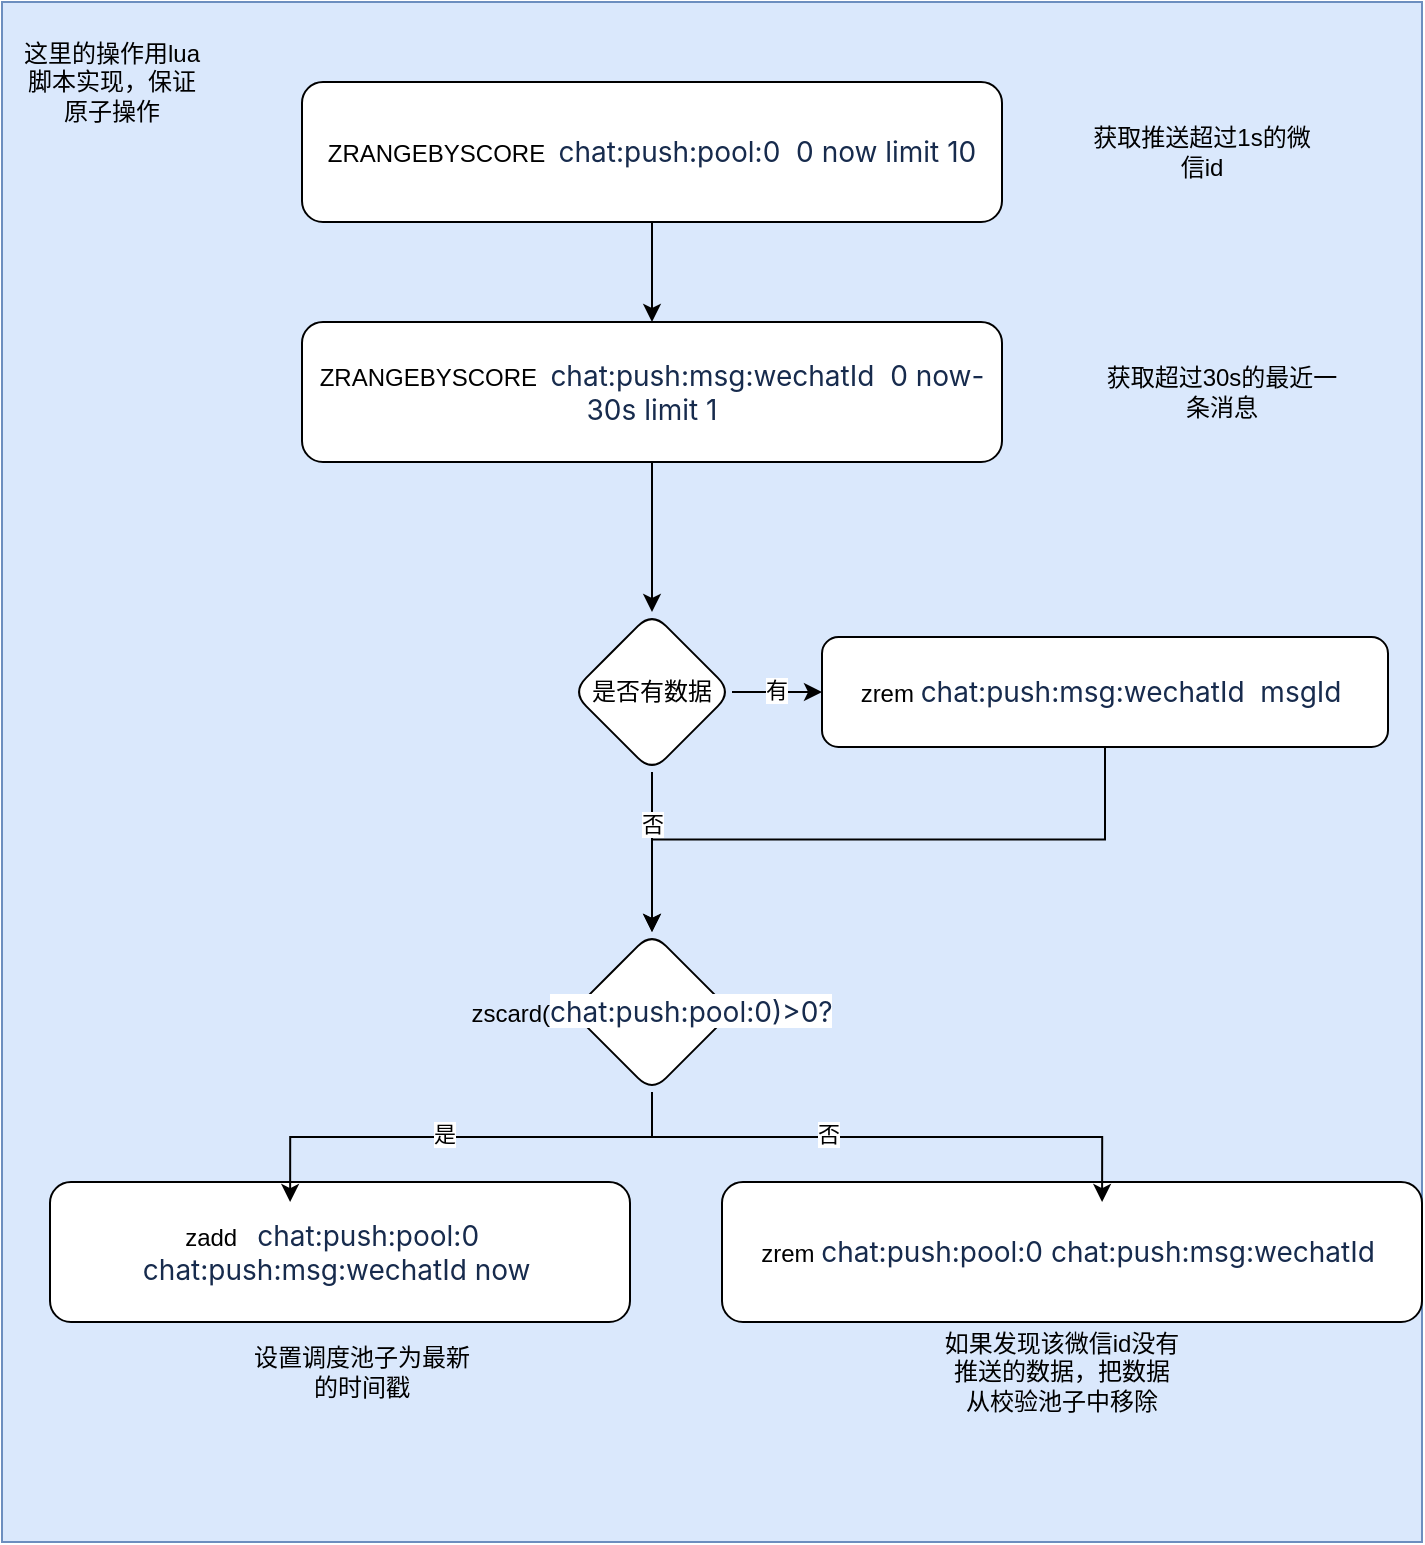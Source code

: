 <mxfile version="24.9.3">
  <diagram name="第 1 页" id="Dj7ZMOlqqRTxiMXy6nXF">
    <mxGraphModel dx="984" dy="1876" grid="1" gridSize="10" guides="1" tooltips="1" connect="1" arrows="1" fold="1" page="1" pageScale="1" pageWidth="827" pageHeight="1169" math="0" shadow="0">
      <root>
        <mxCell id="0" />
        <mxCell id="1" parent="0" />
        <mxCell id="oY4tXYWYpJa_dLLlIFJh-15" value="" style="rounded=0;whiteSpace=wrap;html=1;fillColor=#dae8fc;strokeColor=#6c8ebf;" parent="1" vertex="1">
          <mxGeometry x="100" y="-50" width="710" height="770" as="geometry" />
        </mxCell>
        <mxCell id="JLOEnSss2PFi8Fotbn9D-2" value="" style="edgeStyle=orthogonalEdgeStyle;rounded=0;orthogonalLoop=1;jettySize=auto;html=1;" parent="1" source="oY4tXYWYpJa_dLLlIFJh-2" target="JLOEnSss2PFi8Fotbn9D-1" edge="1">
          <mxGeometry relative="1" as="geometry" />
        </mxCell>
        <mxCell id="oY4tXYWYpJa_dLLlIFJh-2" value="ZRANGEBYSCORE&amp;nbsp;&amp;nbsp;&lt;span style=&quot;color: rgb(23, 43, 77); font-family: -apple-system, &amp;quot;system-ui&amp;quot;, &amp;quot;Segoe UI&amp;quot;, Roboto, Oxygen, Ubuntu, &amp;quot;Fira Sans&amp;quot;, &amp;quot;Droid Sans&amp;quot;, &amp;quot;Helvetica Neue&amp;quot;, sans-serif; font-size: 14px; text-align: start; background-color: rgb(255, 255, 255);&quot;&gt;chat:push:pool:0&amp;nbsp; 0 now limit 10&lt;/span&gt;" style="rounded=1;whiteSpace=wrap;html=1;" parent="1" vertex="1">
          <mxGeometry x="250" y="-10" width="350" height="70" as="geometry" />
        </mxCell>
        <mxCell id="oY4tXYWYpJa_dLLlIFJh-3" value="获取推送超过1s的微信id" style="text;html=1;align=center;verticalAlign=middle;whiteSpace=wrap;rounded=0;" parent="1" vertex="1">
          <mxGeometry x="640" width="120" height="50" as="geometry" />
        </mxCell>
        <mxCell id="3K2m-tVRlr8SHnRRfaav-12" style="edgeStyle=orthogonalEdgeStyle;rounded=0;orthogonalLoop=1;jettySize=auto;html=1;exitX=0.5;exitY=1;exitDx=0;exitDy=0;entryX=0.5;entryY=0;entryDx=0;entryDy=0;" edge="1" parent="1" source="oY4tXYWYpJa_dLLlIFJh-4" target="3K2m-tVRlr8SHnRRfaav-9">
          <mxGeometry relative="1" as="geometry" />
        </mxCell>
        <mxCell id="oY4tXYWYpJa_dLLlIFJh-4" value="zrem&amp;nbsp;&lt;span style=&quot;color: rgb(23, 43, 77); font-family: -apple-system, &amp;quot;system-ui&amp;quot;, &amp;quot;Segoe UI&amp;quot;, Roboto, Oxygen, Ubuntu, &amp;quot;Fira Sans&amp;quot;, &amp;quot;Droid Sans&amp;quot;, &amp;quot;Helvetica Neue&amp;quot;, sans-serif; font-size: 14px; text-align: left; background-color: rgb(255, 255, 255);&quot;&gt;chat:push:msg:wechatId&amp;nbsp; msgId&amp;nbsp;&lt;/span&gt;" style="rounded=1;whiteSpace=wrap;html=1;" parent="1" vertex="1">
          <mxGeometry x="510" y="267.5" width="283" height="55" as="geometry" />
        </mxCell>
        <mxCell id="oY4tXYWYpJa_dLLlIFJh-6" value="获取超过30s的最近一条消息" style="text;html=1;align=center;verticalAlign=middle;whiteSpace=wrap;rounded=0;" parent="1" vertex="1">
          <mxGeometry x="650" y="120" width="120" height="50" as="geometry" />
        </mxCell>
        <mxCell id="oY4tXYWYpJa_dLLlIFJh-11" value="zrem&amp;nbsp;&lt;span style=&quot;color: rgb(23, 43, 77); font-family: -apple-system, &amp;quot;system-ui&amp;quot;, &amp;quot;Segoe UI&amp;quot;, Roboto, Oxygen, Ubuntu, &amp;quot;Fira Sans&amp;quot;, &amp;quot;Droid Sans&amp;quot;, &amp;quot;Helvetica Neue&amp;quot;, sans-serif; font-size: 14px; text-align: start; background-color: rgb(255, 255, 255);&quot;&gt;chat:push:pool:0&amp;nbsp;&lt;/span&gt;&lt;span style=&quot;color: rgb(23, 43, 77); font-family: -apple-system, &amp;quot;system-ui&amp;quot;, &amp;quot;Segoe UI&amp;quot;, Roboto, Oxygen, Ubuntu, &amp;quot;Fira Sans&amp;quot;, &amp;quot;Droid Sans&amp;quot;, &amp;quot;Helvetica Neue&amp;quot;, sans-serif; font-size: 14px; text-align: left; background-color: rgb(255, 255, 255);&quot;&gt;chat:push:msg:wechatId&lt;/span&gt;&lt;span style=&quot;color: rgb(23, 43, 77); font-family: -apple-system, &amp;quot;system-ui&amp;quot;, &amp;quot;Segoe UI&amp;quot;, Roboto, Oxygen, Ubuntu, &amp;quot;Fira Sans&amp;quot;, &amp;quot;Droid Sans&amp;quot;, &amp;quot;Helvetica Neue&amp;quot;, sans-serif; font-size: 14px; text-align: start; background-color: rgb(255, 255, 255);&quot;&gt;&amp;nbsp;&lt;/span&gt;" style="rounded=1;whiteSpace=wrap;html=1;" parent="1" vertex="1">
          <mxGeometry x="460" y="540" width="350" height="70" as="geometry" />
        </mxCell>
        <mxCell id="oY4tXYWYpJa_dLLlIFJh-14" value="如果发现该微信id没有推送的数据，把数据从校验池子中移除" style="text;html=1;align=center;verticalAlign=middle;whiteSpace=wrap;rounded=0;" parent="1" vertex="1">
          <mxGeometry x="570" y="610" width="120" height="50" as="geometry" />
        </mxCell>
        <mxCell id="oY4tXYWYpJa_dLLlIFJh-16" value="这里的操作用lua脚本实现，保证原子操作" style="text;html=1;align=center;verticalAlign=middle;whiteSpace=wrap;rounded=0;" parent="1" vertex="1">
          <mxGeometry x="110" y="-40" width="90" height="60" as="geometry" />
        </mxCell>
        <mxCell id="oY4tXYWYpJa_dLLlIFJh-17" value="zadd&amp;nbsp;&amp;nbsp;&amp;nbsp;&lt;span style=&quot;color: rgb(23, 43, 77); font-family: -apple-system, &amp;quot;system-ui&amp;quot;, &amp;quot;Segoe UI&amp;quot;, Roboto, Oxygen, Ubuntu, &amp;quot;Fira Sans&amp;quot;, &amp;quot;Droid Sans&amp;quot;, &amp;quot;Helvetica Neue&amp;quot;, sans-serif; font-size: 14px; text-align: start; background-color: rgb(255, 255, 255);&quot;&gt;chat:push:pool:0&amp;nbsp;&amp;nbsp;&lt;/span&gt;&lt;div&gt;&lt;span style=&quot;color: rgb(23, 43, 77); font-family: -apple-system, &amp;quot;system-ui&amp;quot;, &amp;quot;Segoe UI&amp;quot;, Roboto, Oxygen, Ubuntu, &amp;quot;Fira Sans&amp;quot;, &amp;quot;Droid Sans&amp;quot;, &amp;quot;Helvetica Neue&amp;quot;, sans-serif; font-size: 14px; text-align: left; background-color: rgb(255, 255, 255);&quot;&gt;chat:push:msg:wechatId now&lt;/span&gt;&amp;nbsp;&lt;/div&gt;" style="rounded=1;whiteSpace=wrap;html=1;" parent="1" vertex="1">
          <mxGeometry x="124" y="540" width="290" height="70" as="geometry" />
        </mxCell>
        <mxCell id="oY4tXYWYpJa_dLLlIFJh-20" value="设置调度池子为最新的时间戳" style="text;html=1;align=center;verticalAlign=middle;whiteSpace=wrap;rounded=0;" parent="1" vertex="1">
          <mxGeometry x="220" y="610" width="120" height="50" as="geometry" />
        </mxCell>
        <mxCell id="3K2m-tVRlr8SHnRRfaav-2" value="" style="edgeStyle=orthogonalEdgeStyle;rounded=0;orthogonalLoop=1;jettySize=auto;html=1;" edge="1" parent="1" source="JLOEnSss2PFi8Fotbn9D-1" target="3K2m-tVRlr8SHnRRfaav-1">
          <mxGeometry relative="1" as="geometry" />
        </mxCell>
        <mxCell id="JLOEnSss2PFi8Fotbn9D-1" value="ZRANGEBYSCORE&amp;nbsp;&amp;nbsp;&lt;span style=&quot;color: rgb(23, 43, 77); font-family: -apple-system, &amp;quot;system-ui&amp;quot;, &amp;quot;Segoe UI&amp;quot;, Roboto, Oxygen, Ubuntu, &amp;quot;Fira Sans&amp;quot;, &amp;quot;Droid Sans&amp;quot;, &amp;quot;Helvetica Neue&amp;quot;, sans-serif; font-size: 14px; text-align: left; background-color: rgb(255, 255, 255);&quot;&gt;chat:push:msg:wechatId&lt;/span&gt;&lt;span style=&quot;color: rgb(23, 43, 77); font-family: -apple-system, &amp;quot;system-ui&amp;quot;, &amp;quot;Segoe UI&amp;quot;, Roboto, Oxygen, Ubuntu, &amp;quot;Fira Sans&amp;quot;, &amp;quot;Droid Sans&amp;quot;, &amp;quot;Helvetica Neue&amp;quot;, sans-serif; font-size: 14px; text-align: start; background-color: rgb(255, 255, 255);&quot;&gt;&amp;nbsp; 0 now-30s limit 1&lt;/span&gt;" style="rounded=1;whiteSpace=wrap;html=1;" parent="1" vertex="1">
          <mxGeometry x="250" y="110" width="350" height="70" as="geometry" />
        </mxCell>
        <mxCell id="3K2m-tVRlr8SHnRRfaav-7" style="edgeStyle=orthogonalEdgeStyle;rounded=0;orthogonalLoop=1;jettySize=auto;html=1;exitX=1;exitY=0.5;exitDx=0;exitDy=0;entryX=0;entryY=0.5;entryDx=0;entryDy=0;" edge="1" parent="1" source="3K2m-tVRlr8SHnRRfaav-1" target="oY4tXYWYpJa_dLLlIFJh-4">
          <mxGeometry relative="1" as="geometry" />
        </mxCell>
        <mxCell id="3K2m-tVRlr8SHnRRfaav-8" value="有" style="edgeLabel;html=1;align=center;verticalAlign=middle;resizable=0;points=[];" vertex="1" connectable="0" parent="3K2m-tVRlr8SHnRRfaav-7">
          <mxGeometry x="-0.022" y="1" relative="1" as="geometry">
            <mxPoint as="offset" />
          </mxGeometry>
        </mxCell>
        <mxCell id="3K2m-tVRlr8SHnRRfaav-10" value="" style="edgeStyle=orthogonalEdgeStyle;rounded=0;orthogonalLoop=1;jettySize=auto;html=1;" edge="1" parent="1" source="3K2m-tVRlr8SHnRRfaav-1" target="3K2m-tVRlr8SHnRRfaav-9">
          <mxGeometry relative="1" as="geometry" />
        </mxCell>
        <mxCell id="3K2m-tVRlr8SHnRRfaav-11" value="否" style="edgeLabel;html=1;align=center;verticalAlign=middle;resizable=0;points=[];" vertex="1" connectable="0" parent="3K2m-tVRlr8SHnRRfaav-10">
          <mxGeometry x="-0.35" relative="1" as="geometry">
            <mxPoint as="offset" />
          </mxGeometry>
        </mxCell>
        <mxCell id="3K2m-tVRlr8SHnRRfaav-1" value="是否有数据" style="rhombus;whiteSpace=wrap;html=1;rounded=1;" vertex="1" parent="1">
          <mxGeometry x="385" y="255" width="80" height="80" as="geometry" />
        </mxCell>
        <mxCell id="3K2m-tVRlr8SHnRRfaav-9" value="zscard(&lt;span style=&quot;color: rgb(23, 43, 77); font-family: -apple-system, &amp;quot;system-ui&amp;quot;, &amp;quot;Segoe UI&amp;quot;, Roboto, Oxygen, Ubuntu, &amp;quot;Fira Sans&amp;quot;, &amp;quot;Droid Sans&amp;quot;, &amp;quot;Helvetica Neue&amp;quot;, sans-serif; font-size: 14px; text-align: start; background-color: rgb(255, 255, 255);&quot;&gt;chat:push:pool:0)&amp;gt;0?&lt;/span&gt;" style="rhombus;whiteSpace=wrap;html=1;rounded=1;" vertex="1" parent="1">
          <mxGeometry x="385" y="415" width="80" height="80" as="geometry" />
        </mxCell>
        <mxCell id="3K2m-tVRlr8SHnRRfaav-13" style="edgeStyle=orthogonalEdgeStyle;rounded=0;orthogonalLoop=1;jettySize=auto;html=1;exitX=0.5;exitY=1;exitDx=0;exitDy=0;entryX=0.414;entryY=0.143;entryDx=0;entryDy=0;entryPerimeter=0;" edge="1" parent="1" source="3K2m-tVRlr8SHnRRfaav-9" target="oY4tXYWYpJa_dLLlIFJh-17">
          <mxGeometry relative="1" as="geometry" />
        </mxCell>
        <mxCell id="3K2m-tVRlr8SHnRRfaav-15" value="是" style="edgeLabel;html=1;align=center;verticalAlign=middle;resizable=0;points=[];" vertex="1" connectable="0" parent="3K2m-tVRlr8SHnRRfaav-13">
          <mxGeometry x="0.072" y="-3" relative="1" as="geometry">
            <mxPoint y="1" as="offset" />
          </mxGeometry>
        </mxCell>
        <mxCell id="3K2m-tVRlr8SHnRRfaav-14" style="edgeStyle=orthogonalEdgeStyle;rounded=0;orthogonalLoop=1;jettySize=auto;html=1;exitX=0.5;exitY=1;exitDx=0;exitDy=0;entryX=0.543;entryY=0.143;entryDx=0;entryDy=0;entryPerimeter=0;" edge="1" parent="1" source="3K2m-tVRlr8SHnRRfaav-9" target="oY4tXYWYpJa_dLLlIFJh-11">
          <mxGeometry relative="1" as="geometry" />
        </mxCell>
        <mxCell id="3K2m-tVRlr8SHnRRfaav-16" value="否" style="edgeLabel;html=1;align=center;verticalAlign=middle;resizable=0;points=[];" vertex="1" connectable="0" parent="3K2m-tVRlr8SHnRRfaav-14">
          <mxGeometry x="-0.211" y="3" relative="1" as="geometry">
            <mxPoint y="1" as="offset" />
          </mxGeometry>
        </mxCell>
      </root>
    </mxGraphModel>
  </diagram>
</mxfile>
